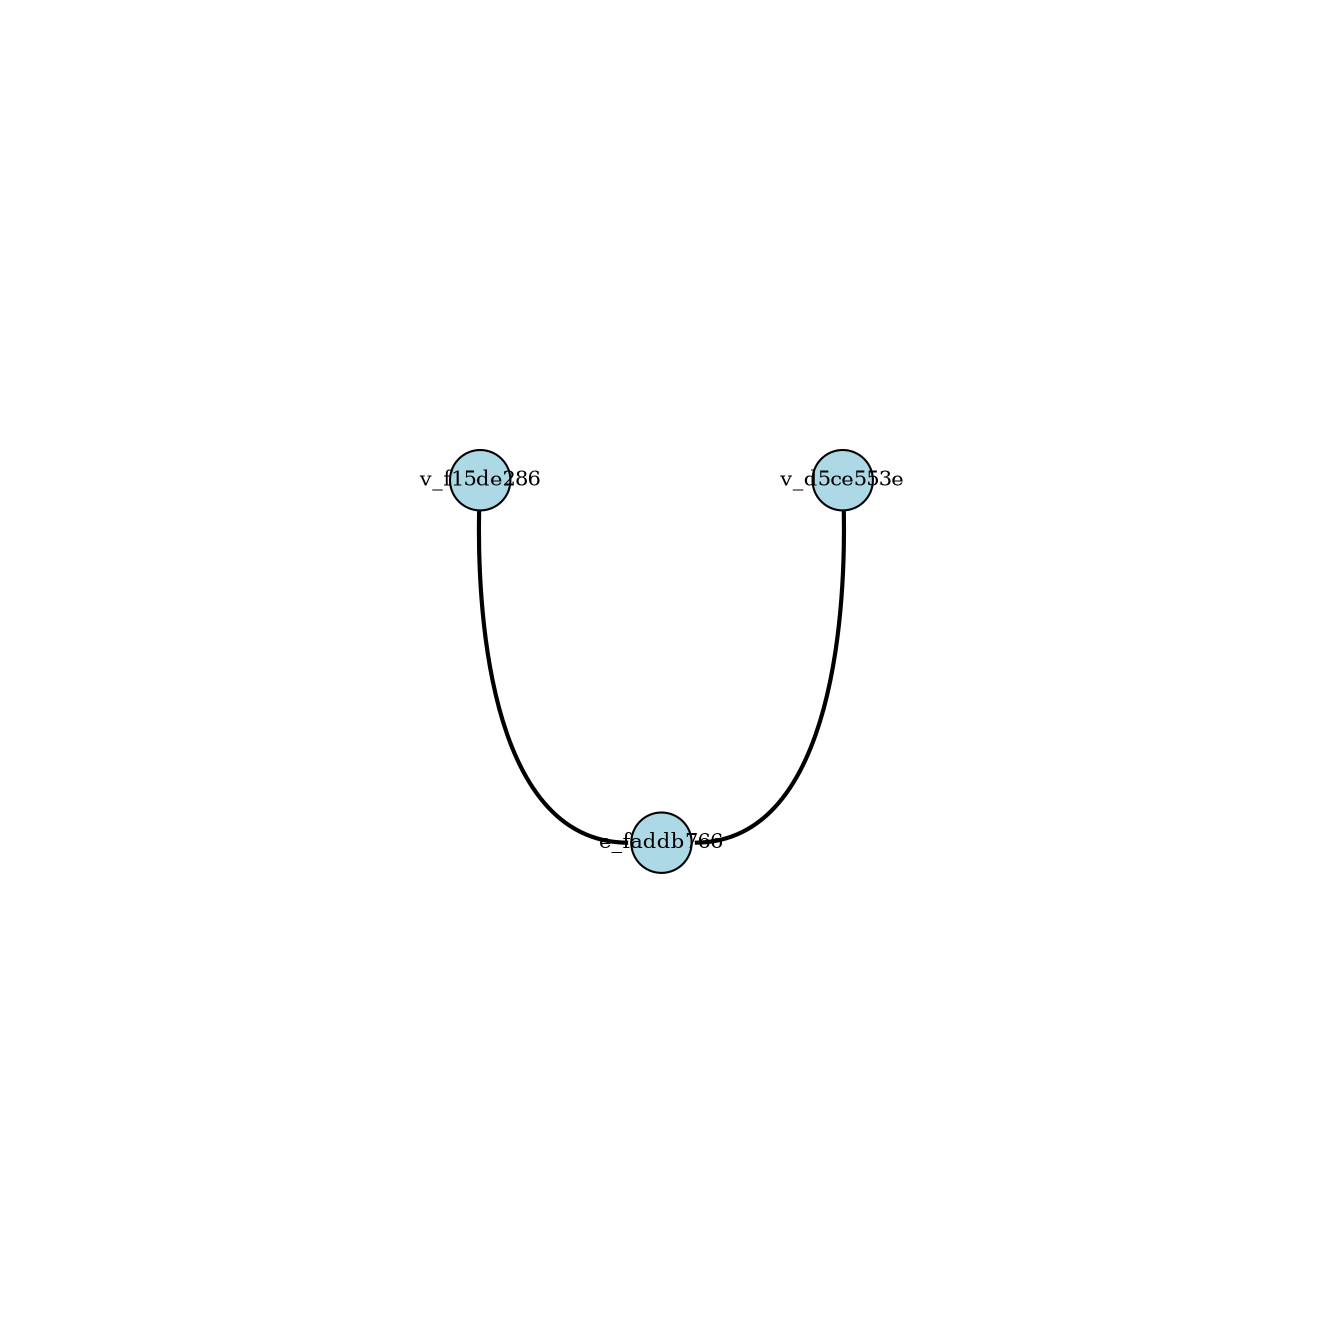 graph EG {
    // ENHANCED: Dau convention layout with proper spacing
    graph [clusterrank=local, compound=true, newrank=true, rankdir=TB,
           overlap=false, splines=true, concentrate=false];
    
    // Enhanced spacing for Dau visual conventions
    node [shape=circle, width=0.4, height=0.4, fixedsize=true,
          fontsize=10, margin=0.2];
    edge [arrowhead=none, len=3.5, minlen=2.5, weight=1.0];
    
    // Spacing parameters for visual clarity (compact defaults)
    nodesep=1.2;        // Compact node separation
    ranksep=1.0;        // Compact rank separation
    margin=1.5;         // Keep graph margin modest
    pad="1.5,1.5";      // Keep padding modest
    sep="+8";           // Compact minimum separation

  
  // Default node styling with proper sizing
  node [shape=circle, style=filled, fillcolor=lightblue, fontsize=10];
  edge [fontsize=9, labeldistance=1.5, labelangle=0];

  v_f15de286 -- e_faddb766:w [style=bold, penwidth=2];
  v_d5ce553e -- e_faddb766:e [style=bold, penwidth=2];

}